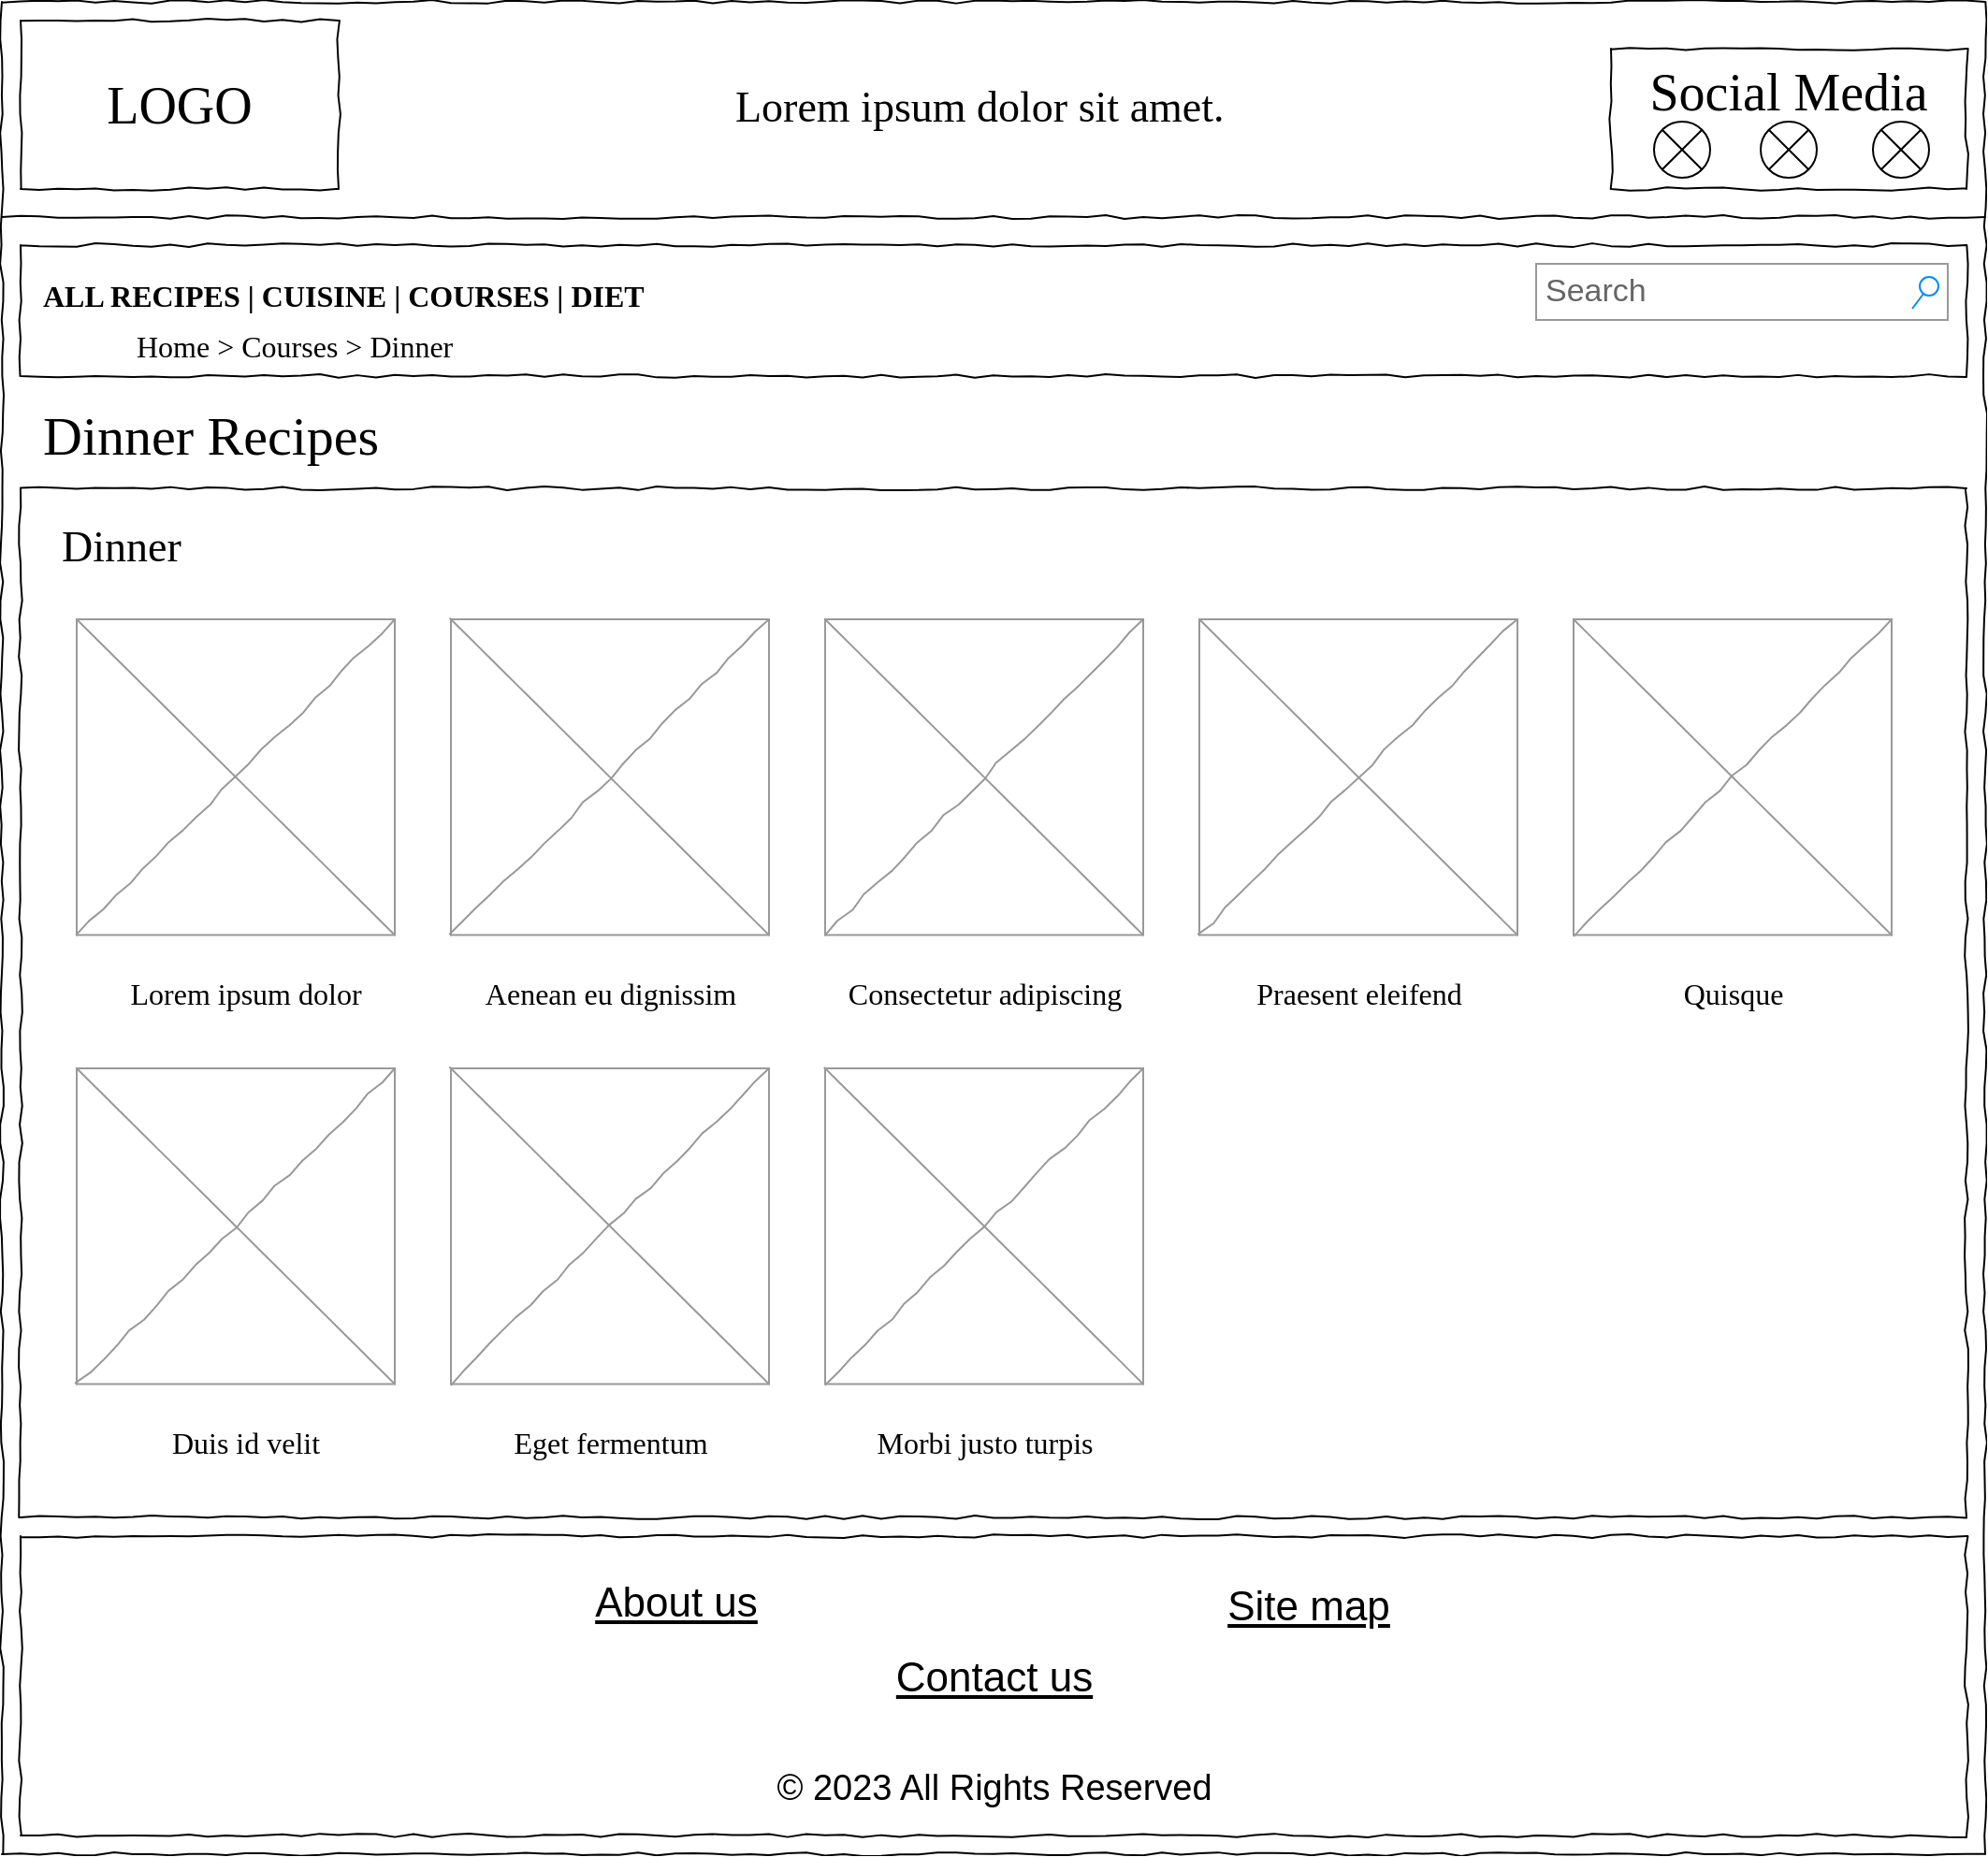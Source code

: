 <mxfile version="20.8.20" type="google"><diagram name="Page-1" id="03018318-947c-dd8e-b7a3-06fadd420f32"><mxGraphModel grid="1" page="1" gridSize="10" guides="1" tooltips="1" connect="1" arrows="1" fold="1" pageScale="1" pageWidth="1100" pageHeight="850" background="none" math="0" shadow="0"><root><mxCell id="0"/><mxCell id="1" parent="0"/><mxCell id="677b7b8949515195-1" value="" style="whiteSpace=wrap;html=1;rounded=0;shadow=0;labelBackgroundColor=none;strokeColor=#000000;strokeWidth=1;fillColor=none;fontFamily=Verdana;fontSize=12;fontColor=#000000;align=center;comic=1;" vertex="1" parent="1"><mxGeometry x="20" y="30" width="1060" height="990" as="geometry"/></mxCell><mxCell id="677b7b8949515195-2" value="LOGO" style="whiteSpace=wrap;html=1;rounded=0;shadow=0;labelBackgroundColor=none;strokeWidth=1;fontFamily=Verdana;fontSize=28;align=center;comic=1;" vertex="1" parent="1"><mxGeometry x="30" y="40" width="170" height="90" as="geometry"/></mxCell><mxCell id="677b7b8949515195-9" value="" style="line;strokeWidth=1;html=1;rounded=0;shadow=0;labelBackgroundColor=none;fillColor=none;fontFamily=Verdana;fontSize=14;fontColor=#000000;align=center;comic=1;" vertex="1" parent="1"><mxGeometry x="20" y="140" width="1060" height="10" as="geometry"/></mxCell><mxCell id="677b7b8949515195-10" value="" style="whiteSpace=wrap;html=1;rounded=0;shadow=0;labelBackgroundColor=none;strokeWidth=1;fillColor=none;fontFamily=Verdana;fontSize=12;align=center;comic=1;" vertex="1" parent="1"><mxGeometry x="30" y="160" width="1040" height="70" as="geometry"/></mxCell><mxCell id="677b7b8949515195-11" value="&lt;font face=&quot;Comic Sans MS&quot; style=&quot;font-size: 23px;&quot;&gt;Lorem ipsum dolor sit amet.&lt;/font&gt;" style="text;html=1;points=[];align=left;verticalAlign=top;spacingTop=-4;fontSize=14;fontFamily=Verdana" vertex="1" parent="1"><mxGeometry x="410" y="70" width="280" height="30" as="geometry"/></mxCell><mxCell id="677b7b8949515195-12" value="&lt;font style=&quot;font-size: 16px;&quot;&gt;&lt;b&gt;ALL RECIPES | CUISINE | COURSES | DIET&lt;/b&gt;&lt;/font&gt;" style="text;html=1;points=[];align=left;verticalAlign=top;spacingTop=-4;fontSize=14;fontFamily=Verdana" vertex="1" parent="1"><mxGeometry x="40" y="175" width="170" height="20" as="geometry"/></mxCell><mxCell id="8phkjEfu20HQz3NuUWRH-1" value="Social Media" style="whiteSpace=wrap;html=1;rounded=0;shadow=0;labelBackgroundColor=none;strokeWidth=1;fontFamily=Verdana;fontSize=28;align=center;comic=1;verticalAlign=top;" vertex="1" parent="1"><mxGeometry x="880" y="55" width="190" height="75" as="geometry"/></mxCell><mxCell id="8phkjEfu20HQz3NuUWRH-2" value="Search" style="strokeWidth=1;shadow=0;dashed=0;align=center;html=1;shape=mxgraph.mockup.forms.searchBox;strokeColor=#999999;mainText=;strokeColor2=#008cff;fontColor=#666666;fontSize=17;align=left;spacingLeft=3;rounded=0;labelBackgroundColor=none;" vertex="1" parent="1"><mxGeometry x="840" y="170" width="220" height="30" as="geometry"/></mxCell><mxCell id="8phkjEfu20HQz3NuUWRH-10" value="" style="shape=sumEllipse;perimeter=ellipsePerimeter;whiteSpace=wrap;html=1;backgroundOutline=1;" vertex="1" parent="1"><mxGeometry x="903" y="94" width="30" height="30" as="geometry"/></mxCell><mxCell id="8phkjEfu20HQz3NuUWRH-12" value="" style="shape=sumEllipse;perimeter=ellipsePerimeter;whiteSpace=wrap;html=1;backgroundOutline=1;" vertex="1" parent="1"><mxGeometry x="960" y="94" width="30" height="30" as="geometry"/></mxCell><mxCell id="8phkjEfu20HQz3NuUWRH-13" value="" style="shape=sumEllipse;perimeter=ellipsePerimeter;whiteSpace=wrap;html=1;backgroundOutline=1;" vertex="1" parent="1"><mxGeometry x="1020" y="94" width="30" height="30" as="geometry"/></mxCell><mxCell id="DLppjzveVhVvhpU_Fdjf-1" value="&lt;span style=&quot;background-color: initial; font-size: 16px;&quot;&gt;&lt;font style=&quot;font-size: 16px;&quot; face=&quot;Ariel&quot;&gt;Home &amp;gt; Courses &amp;gt; Dinner&lt;/font&gt;&lt;/span&gt;&lt;span style=&quot;background-color: initial; font-size: 16px;&quot;&gt;&lt;font style=&quot;font-size: 16px;&quot; face=&quot;Ariel&quot;&gt;&lt;br&gt;&lt;/font&gt;&lt;/span&gt;" style="text;html=1;points=[];align=left;verticalAlign=top;spacingTop=-4;fontSize=19;fontFamily=Verdana" vertex="1" parent="1"><mxGeometry x="90" y="200" width="450" height="37" as="geometry"/></mxCell><mxCell id="qYC7P0EI7lyvb2j1Zvjj-1" value="&lt;h4 style=&quot;margin: 10px 10px 5px; padding: 0px; line-height: 18px; text-align: center; background-color: rgb(255, 255, 255); font-size: 29px;&quot;&gt;&lt;font style=&quot;font-weight: normal; font-size: 29px;&quot; face=&quot;Comic Sans MS&quot;&gt;Dinner Recipes&lt;/font&gt;&lt;/h4&gt;" style="text;html=1;points=[];align=left;verticalAlign=top;spacingTop=-4;fontSize=29;fontFamily=Verdana" vertex="1" parent="1"><mxGeometry x="30" y="240" width="106.25" height="37" as="geometry"/></mxCell><mxCell id="qYC7P0EI7lyvb2j1Zvjj-28" value="&lt;div style=&quot;text-align: justify&quot;&gt;&lt;br&gt;&lt;/div&gt;" style="whiteSpace=wrap;html=1;rounded=0;shadow=0;labelBackgroundColor=none;strokeWidth=1;fontFamily=Verdana;fontSize=12;align=center;verticalAlign=top;spacing=10;comic=1;" vertex="1" parent="1"><mxGeometry x="30" y="850" width="1040" height="160" as="geometry"/></mxCell><mxCell id="qYC7P0EI7lyvb2j1Zvjj-29" value="&lt;font face=&quot;Arial&quot;&gt;© 2023 All Rights Reserved&lt;/font&gt;" style="text;html=1;points=[];align=center;verticalAlign=top;spacingTop=-4;fontSize=19;fontFamily=Verdana" vertex="1" parent="1"><mxGeometry x="465" y="971" width="170" height="20" as="geometry"/></mxCell><mxCell id="8phkjEfu20HQz3NuUWRH-14" value="&lt;font face=&quot;Arial&quot; style=&quot;font-size: 22px;&quot;&gt;&lt;u style=&quot;&quot;&gt;Site map&lt;/u&gt;&lt;/font&gt;" style="text;html=1;points=[];align=center;verticalAlign=top;spacingTop=-4;fontSize=19;fontFamily=Verdana" vertex="1" parent="1"><mxGeometry x="633" y="872" width="170" height="20" as="geometry"/></mxCell><mxCell id="8phkjEfu20HQz3NuUWRH-15" value="&lt;font face=&quot;Arial&quot; style=&quot;font-size: 22px;&quot;&gt;&lt;u style=&quot;&quot;&gt;About us&lt;/u&gt;&lt;/font&gt;" style="text;html=1;points=[];align=center;verticalAlign=top;spacingTop=-4;fontSize=19;fontFamily=Verdana" vertex="1" parent="1"><mxGeometry x="295" y="870" width="170" height="20" as="geometry"/></mxCell><mxCell id="8phkjEfu20HQz3NuUWRH-16" value="&lt;font face=&quot;Arial&quot; style=&quot;font-size: 22px;&quot;&gt;&lt;u style=&quot;&quot;&gt;Contact us&lt;/u&gt;&lt;/font&gt;" style="text;html=1;points=[];align=center;verticalAlign=top;spacingTop=-4;fontSize=19;fontFamily=Verdana" vertex="1" parent="1"><mxGeometry x="465" y="910" width="170" height="20" as="geometry"/></mxCell><mxCell id="jxba_bT0cCY_nxavnrN--15" value="&lt;div style=&quot;text-align: justify&quot;&gt;&lt;br&gt;&lt;/div&gt;" style="whiteSpace=wrap;html=1;rounded=0;shadow=0;labelBackgroundColor=none;strokeWidth=1;fontFamily=Verdana;fontSize=12;align=center;verticalAlign=top;spacing=10;comic=1;" vertex="1" parent="1"><mxGeometry x="30" y="290" width="1040" height="550" as="geometry"/></mxCell><mxCell id="jxba_bT0cCY_nxavnrN--8" value="" style="group" connectable="0" vertex="1" parent="1"><mxGeometry x="60" y="360" width="170" height="170" as="geometry"/></mxCell><mxCell id="jxba_bT0cCY_nxavnrN--9" value="" style="verticalLabelPosition=bottom;shadow=0;dashed=0;align=center;html=1;verticalAlign=top;strokeWidth=1;shape=mxgraph.mockup.graphics.simpleIcon;strokeColor=#999999;rounded=0;labelBackgroundColor=none;fontFamily=Verdana;fontSize=14;fontColor=#000000;comic=1;" vertex="1" parent="jxba_bT0cCY_nxavnrN--8"><mxGeometry width="170" height="168.719" as="geometry"/></mxCell><mxCell id="jxba_bT0cCY_nxavnrN--10" value="&lt;h4 style=&quot;margin: 10px 10px 5px; padding: 0px; line-height: 18px; text-align: center; background-color: rgb(255, 255, 255); font-size: 23px;&quot;&gt;&lt;font style=&quot;font-weight: normal; font-size: 23px;&quot; face=&quot;Comic Sans MS&quot;&gt;Dinner&lt;/font&gt;&lt;/h4&gt;" style="text;html=1;points=[];align=left;verticalAlign=top;spacingTop=-4;fontSize=23;fontFamily=Verdana" vertex="1" parent="1"><mxGeometry x="40" y="300" width="106.25" height="37" as="geometry"/></mxCell><mxCell id="jxba_bT0cCY_nxavnrN--11" value="&lt;font face=&quot;Comic Sans MS&quot; style=&quot;font-size: 16px;&quot;&gt;Lorem ipsum dolor&lt;/font&gt;" style="text;html=1;points=[];align=center;verticalAlign=middle;spacingTop=-4;fontSize=19;fontFamily=Verdana" vertex="1" parent="1"><mxGeometry x="65" y="552" width="170" height="20" as="geometry"/></mxCell><mxCell id="jxba_bT0cCY_nxavnrN--12" value="" style="group" connectable="0" vertex="1" parent="1"><mxGeometry x="260" y="360" width="170" height="170" as="geometry"/></mxCell><mxCell id="jxba_bT0cCY_nxavnrN--13" value="" style="verticalLabelPosition=bottom;shadow=0;dashed=0;align=center;html=1;verticalAlign=top;strokeWidth=1;shape=mxgraph.mockup.graphics.simpleIcon;strokeColor=#999999;rounded=0;labelBackgroundColor=none;fontFamily=Verdana;fontSize=14;fontColor=#000000;comic=1;" vertex="1" parent="jxba_bT0cCY_nxavnrN--12"><mxGeometry width="170" height="168.719" as="geometry"/></mxCell><mxCell id="jxba_bT0cCY_nxavnrN--14" value="&lt;font face=&quot;Comic Sans MS&quot; style=&quot;font-size: 16px;&quot;&gt;Aenean eu dignissim&lt;/font&gt;" style="text;html=1;points=[];align=center;verticalAlign=middle;spacingTop=-4;fontSize=19;fontFamily=Verdana" vertex="1" parent="1"><mxGeometry x="260" y="552" width="170" height="20" as="geometry"/></mxCell><mxCell id="jxba_bT0cCY_nxavnrN--22" value="" style="group" connectable="0" vertex="1" parent="1"><mxGeometry x="460" y="360" width="170" height="170" as="geometry"/></mxCell><mxCell id="jxba_bT0cCY_nxavnrN--23" value="" style="verticalLabelPosition=bottom;shadow=0;dashed=0;align=center;html=1;verticalAlign=top;strokeWidth=1;shape=mxgraph.mockup.graphics.simpleIcon;strokeColor=#999999;rounded=0;labelBackgroundColor=none;fontFamily=Verdana;fontSize=14;fontColor=#000000;comic=1;" vertex="1" parent="jxba_bT0cCY_nxavnrN--22"><mxGeometry width="170" height="168.719" as="geometry"/></mxCell><mxCell id="jxba_bT0cCY_nxavnrN--25" value="" style="group" connectable="0" vertex="1" parent="1"><mxGeometry x="660" y="360" width="170" height="170" as="geometry"/></mxCell><mxCell id="jxba_bT0cCY_nxavnrN--26" value="" style="verticalLabelPosition=bottom;shadow=0;dashed=0;align=center;html=1;verticalAlign=top;strokeWidth=1;shape=mxgraph.mockup.graphics.simpleIcon;strokeColor=#999999;rounded=0;labelBackgroundColor=none;fontFamily=Verdana;fontSize=14;fontColor=#000000;comic=1;" vertex="1" parent="jxba_bT0cCY_nxavnrN--25"><mxGeometry width="170" height="168.719" as="geometry"/></mxCell><mxCell id="jxba_bT0cCY_nxavnrN--34" value="&lt;font style=&quot;font-size: 16px;&quot; face=&quot;Comic Sans MS&quot;&gt;Consectetur adipiscing&lt;/font&gt;" style="text;html=1;points=[];align=center;verticalAlign=middle;spacingTop=-4;fontSize=19;fontFamily=Verdana" vertex="1" parent="1"><mxGeometry x="460" y="552" width="170" height="20" as="geometry"/></mxCell><mxCell id="jxba_bT0cCY_nxavnrN--35" value="&lt;font style=&quot;font-size: 16px;&quot; face=&quot;Comic Sans MS&quot;&gt;Praesent eleifend&lt;/font&gt;" style="text;html=1;points=[];align=center;verticalAlign=middle;spacingTop=-4;fontSize=19;fontFamily=Verdana" vertex="1" parent="1"><mxGeometry x="660" y="552" width="170" height="20" as="geometry"/></mxCell><mxCell id="jxba_bT0cCY_nxavnrN--36" value="" style="group" connectable="0" vertex="1" parent="1"><mxGeometry x="60" y="600" width="170" height="170" as="geometry"/></mxCell><mxCell id="jxba_bT0cCY_nxavnrN--37" value="" style="verticalLabelPosition=bottom;shadow=0;dashed=0;align=center;html=1;verticalAlign=top;strokeWidth=1;shape=mxgraph.mockup.graphics.simpleIcon;strokeColor=#999999;rounded=0;labelBackgroundColor=none;fontFamily=Verdana;fontSize=14;fontColor=#000000;comic=1;" vertex="1" parent="jxba_bT0cCY_nxavnrN--36"><mxGeometry width="170" height="168.719" as="geometry"/></mxCell><mxCell id="jxba_bT0cCY_nxavnrN--38" value="Duis id velit" style="text;html=1;points=[];align=center;verticalAlign=middle;spacingTop=-4;fontSize=16;fontFamily=Comic Sans MS;" vertex="1" parent="1"><mxGeometry x="65" y="792" width="170" height="20" as="geometry"/></mxCell><mxCell id="jxba_bT0cCY_nxavnrN--39" value="" style="group" connectable="0" vertex="1" parent="1"><mxGeometry x="260" y="600" width="170" height="170" as="geometry"/></mxCell><mxCell id="jxba_bT0cCY_nxavnrN--40" value="" style="verticalLabelPosition=bottom;shadow=0;dashed=0;align=center;html=1;verticalAlign=top;strokeWidth=1;shape=mxgraph.mockup.graphics.simpleIcon;strokeColor=#999999;rounded=0;labelBackgroundColor=none;fontFamily=Verdana;fontSize=14;fontColor=#000000;comic=1;" vertex="1" parent="jxba_bT0cCY_nxavnrN--39"><mxGeometry width="170" height="168.719" as="geometry"/></mxCell><mxCell id="jxba_bT0cCY_nxavnrN--41" value="Eget fermentum" style="text;html=1;points=[];align=center;verticalAlign=middle;spacingTop=-4;fontSize=16;fontFamily=Comic Sans MS;" vertex="1" parent="1"><mxGeometry x="260" y="792" width="170" height="20" as="geometry"/></mxCell><mxCell id="jxba_bT0cCY_nxavnrN--42" value="" style="group" connectable="0" vertex="1" parent="1"><mxGeometry x="460" y="600" width="170" height="170" as="geometry"/></mxCell><mxCell id="jxba_bT0cCY_nxavnrN--43" value="" style="verticalLabelPosition=bottom;shadow=0;dashed=0;align=center;html=1;verticalAlign=top;strokeWidth=1;shape=mxgraph.mockup.graphics.simpleIcon;strokeColor=#999999;rounded=0;labelBackgroundColor=none;fontFamily=Verdana;fontSize=14;fontColor=#000000;comic=1;" vertex="1" parent="jxba_bT0cCY_nxavnrN--42"><mxGeometry width="170" height="168.719" as="geometry"/></mxCell><mxCell id="jxba_bT0cCY_nxavnrN--44" value="" style="group" connectable="0" vertex="1" parent="1"><mxGeometry x="860" y="360" width="170" height="170" as="geometry"/></mxCell><mxCell id="jxba_bT0cCY_nxavnrN--45" value="" style="verticalLabelPosition=bottom;shadow=0;dashed=0;align=center;html=1;verticalAlign=top;strokeWidth=1;shape=mxgraph.mockup.graphics.simpleIcon;strokeColor=#999999;rounded=0;labelBackgroundColor=none;fontFamily=Verdana;fontSize=14;fontColor=#000000;comic=1;" vertex="1" parent="jxba_bT0cCY_nxavnrN--44"><mxGeometry width="170" height="168.719" as="geometry"/></mxCell><mxCell id="jxba_bT0cCY_nxavnrN--46" value="Morbi justo turpis" style="text;html=1;points=[];align=center;verticalAlign=middle;spacingTop=-4;fontSize=16;fontFamily=Comic Sans MS;" vertex="1" parent="1"><mxGeometry x="460" y="792" width="170" height="20" as="geometry"/></mxCell><mxCell id="jxba_bT0cCY_nxavnrN--47" value="&lt;font style=&quot;font-size: 16px;&quot;&gt;Quisque&lt;/font&gt;" style="text;html=1;points=[];align=center;verticalAlign=middle;spacingTop=-4;fontSize=16;fontFamily=Comic Sans MS;" vertex="1" parent="1"><mxGeometry x="860" y="552" width="170" height="20" as="geometry"/></mxCell></root></mxGraphModel></diagram></mxfile>